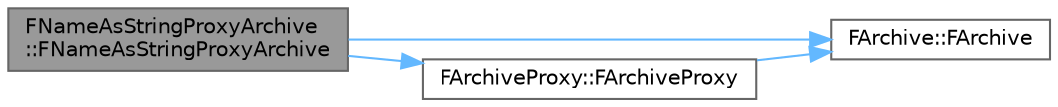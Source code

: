 digraph "FNameAsStringProxyArchive::FNameAsStringProxyArchive"
{
 // INTERACTIVE_SVG=YES
 // LATEX_PDF_SIZE
  bgcolor="transparent";
  edge [fontname=Helvetica,fontsize=10,labelfontname=Helvetica,labelfontsize=10];
  node [fontname=Helvetica,fontsize=10,shape=box,height=0.2,width=0.4];
  rankdir="LR";
  Node1 [id="Node000001",label="FNameAsStringProxyArchive\l::FNameAsStringProxyArchive",height=0.2,width=0.4,color="gray40", fillcolor="grey60", style="filled", fontcolor="black",tooltip="Creates and initializes a new instance."];
  Node1 -> Node2 [id="edge1_Node000001_Node000002",color="steelblue1",style="solid",tooltip=" "];
  Node2 [id="Node000002",label="FArchive::FArchive",height=0.2,width=0.4,color="grey40", fillcolor="white", style="filled",URL="$d0/df8/classFArchive.html#ad36f53e50855130b981a47560e7ed48c",tooltip=" "];
  Node1 -> Node3 [id="edge2_Node000001_Node000003",color="steelblue1",style="solid",tooltip=" "];
  Node3 [id="Node000003",label="FArchiveProxy::FArchiveProxy",height=0.2,width=0.4,color="grey40", fillcolor="white", style="filled",URL="$d7/db8/classFArchiveProxy.html#ae90e6af89e32315f0052d5d7d88f725c",tooltip="Creates and initializes a new instance of the archive proxy."];
  Node3 -> Node2 [id="edge3_Node000003_Node000002",color="steelblue1",style="solid",tooltip=" "];
}

